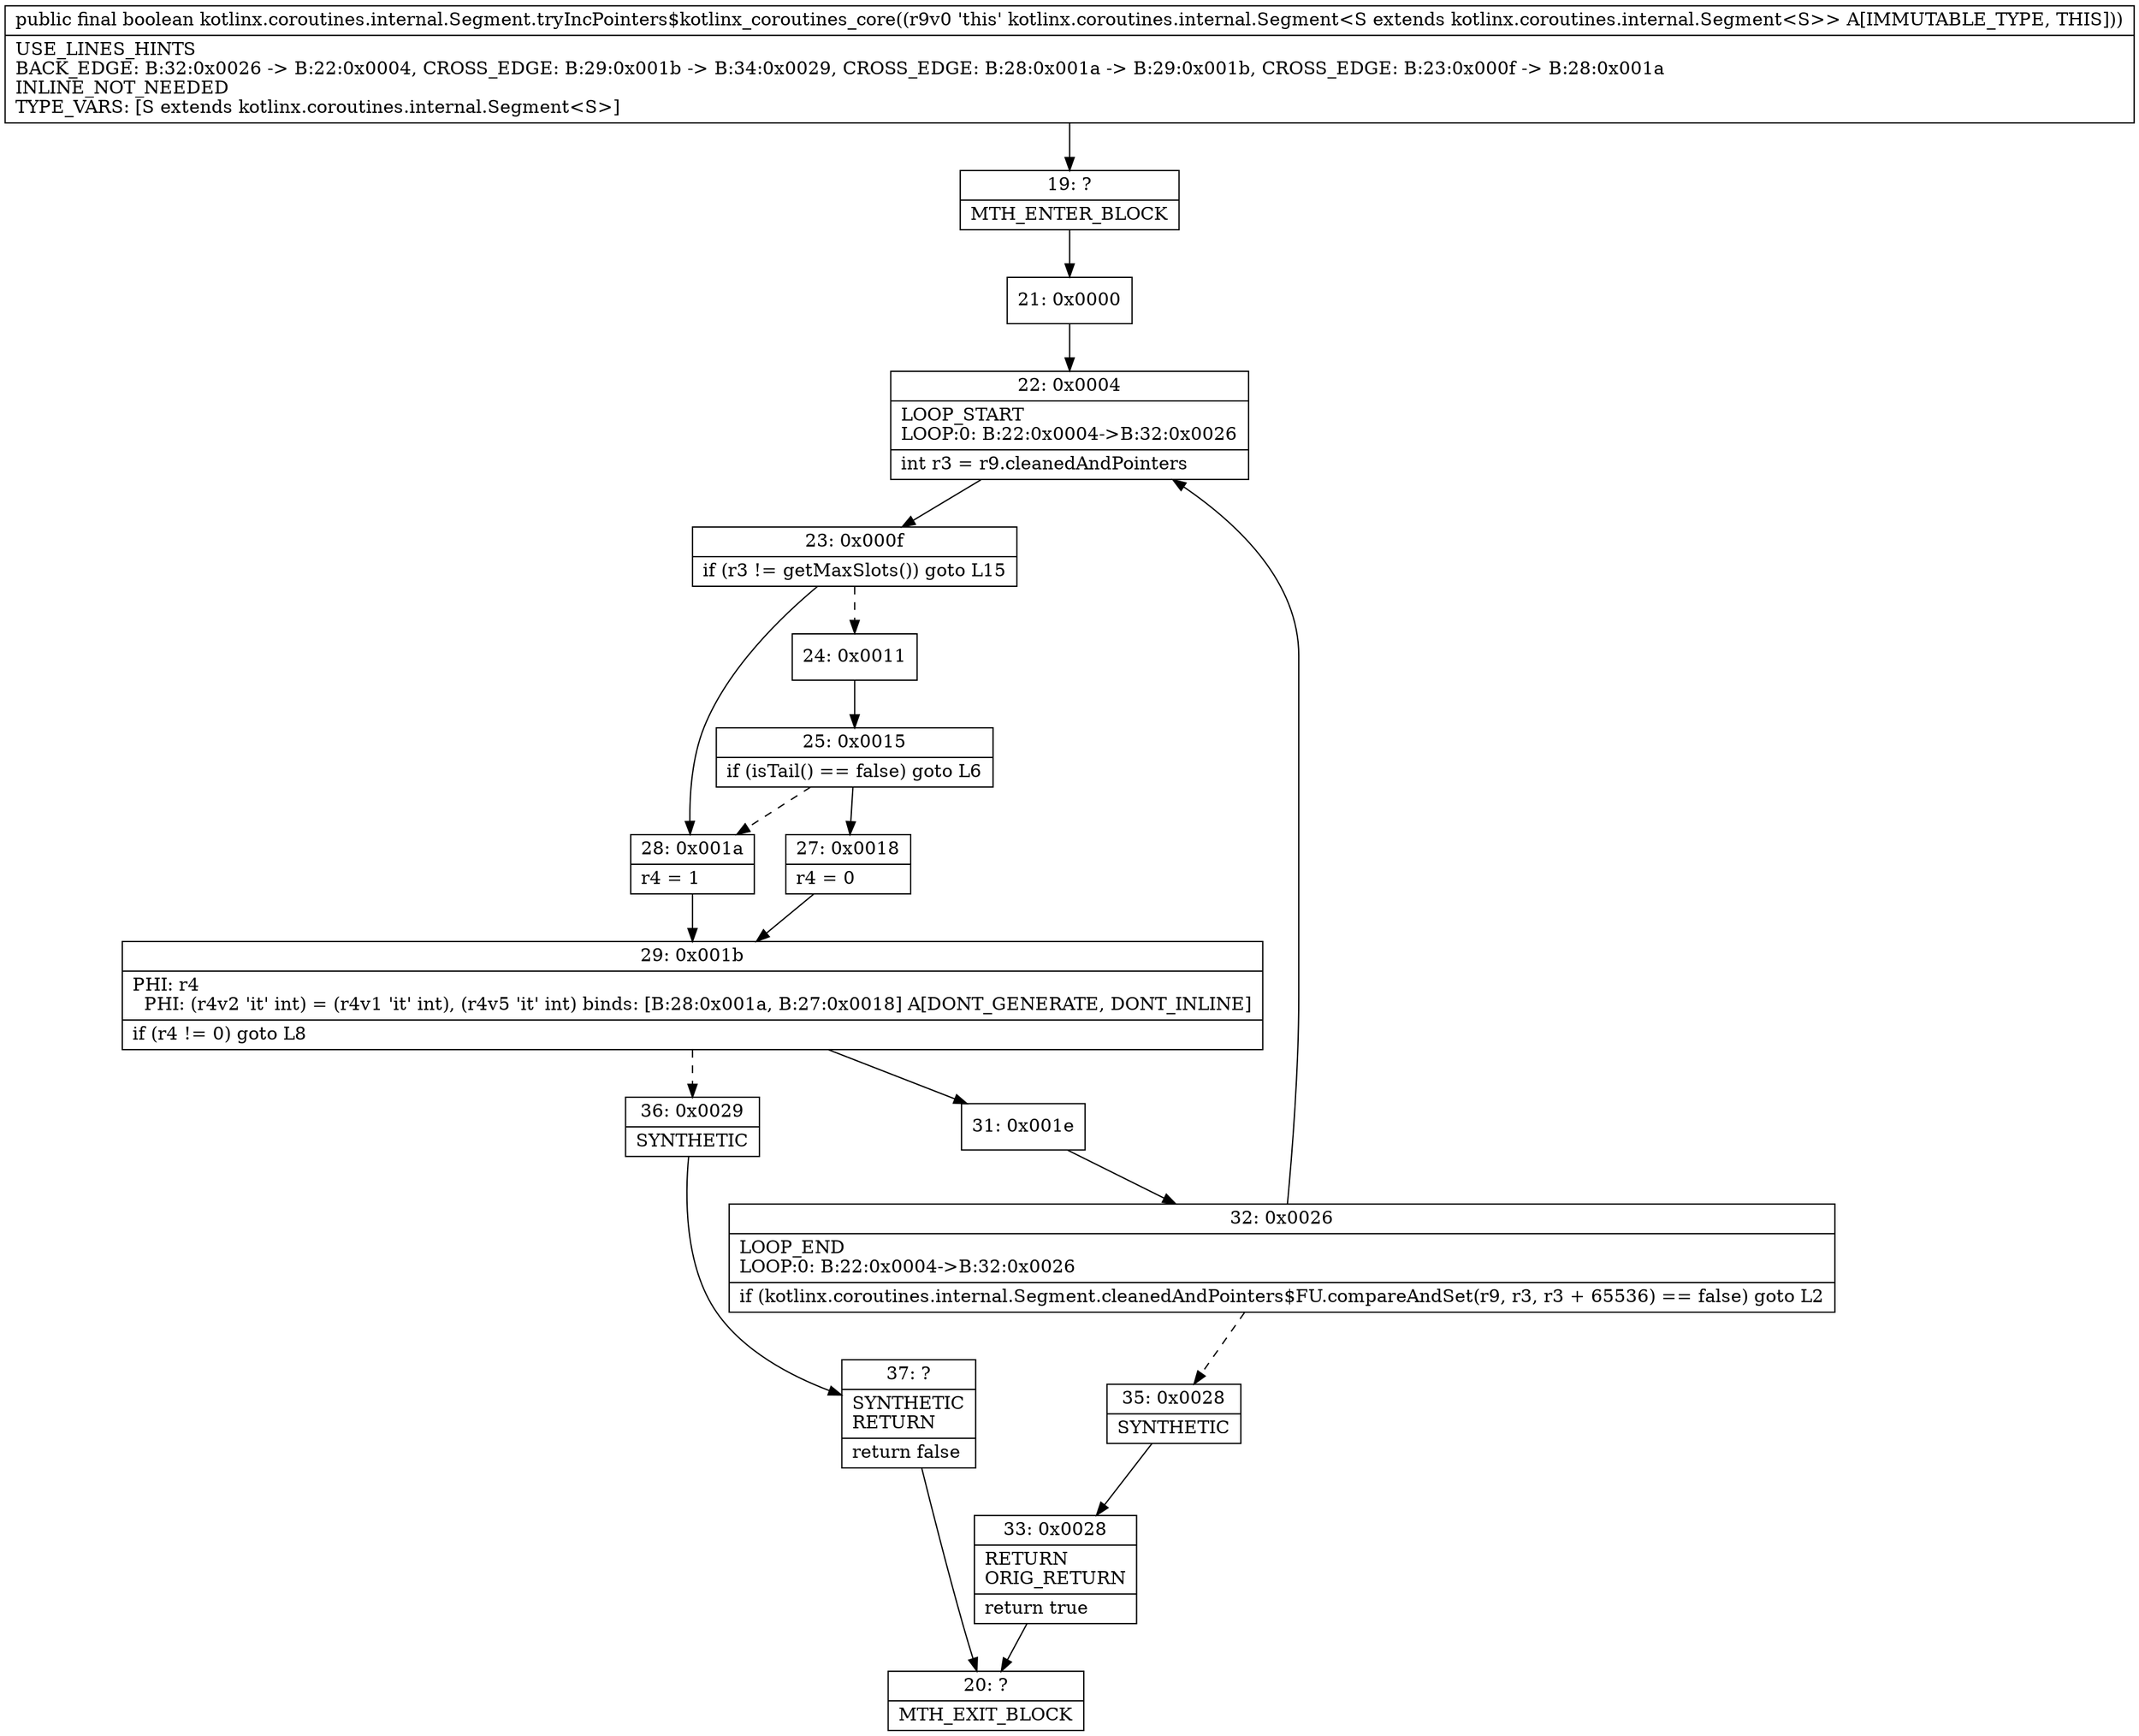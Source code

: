 digraph "CFG forkotlinx.coroutines.internal.Segment.tryIncPointers$kotlinx_coroutines_core()Z" {
Node_19 [shape=record,label="{19\:\ ?|MTH_ENTER_BLOCK\l}"];
Node_21 [shape=record,label="{21\:\ 0x0000}"];
Node_22 [shape=record,label="{22\:\ 0x0004|LOOP_START\lLOOP:0: B:22:0x0004\-\>B:32:0x0026\l|int r3 = r9.cleanedAndPointers\l}"];
Node_23 [shape=record,label="{23\:\ 0x000f|if (r3 != getMaxSlots()) goto L15\l}"];
Node_24 [shape=record,label="{24\:\ 0x0011}"];
Node_25 [shape=record,label="{25\:\ 0x0015|if (isTail() == false) goto L6\l}"];
Node_27 [shape=record,label="{27\:\ 0x0018|r4 = 0\l}"];
Node_29 [shape=record,label="{29\:\ 0x001b|PHI: r4 \l  PHI: (r4v2 'it' int) = (r4v1 'it' int), (r4v5 'it' int) binds: [B:28:0x001a, B:27:0x0018] A[DONT_GENERATE, DONT_INLINE]\l|if (r4 != 0) goto L8\l}"];
Node_31 [shape=record,label="{31\:\ 0x001e}"];
Node_32 [shape=record,label="{32\:\ 0x0026|LOOP_END\lLOOP:0: B:22:0x0004\-\>B:32:0x0026\l|if (kotlinx.coroutines.internal.Segment.cleanedAndPointers$FU.compareAndSet(r9, r3, r3 + 65536) == false) goto L2\l}"];
Node_35 [shape=record,label="{35\:\ 0x0028|SYNTHETIC\l}"];
Node_33 [shape=record,label="{33\:\ 0x0028|RETURN\lORIG_RETURN\l|return true\l}"];
Node_20 [shape=record,label="{20\:\ ?|MTH_EXIT_BLOCK\l}"];
Node_36 [shape=record,label="{36\:\ 0x0029|SYNTHETIC\l}"];
Node_37 [shape=record,label="{37\:\ ?|SYNTHETIC\lRETURN\l|return false\l}"];
Node_28 [shape=record,label="{28\:\ 0x001a|r4 = 1\l}"];
MethodNode[shape=record,label="{public final boolean kotlinx.coroutines.internal.Segment.tryIncPointers$kotlinx_coroutines_core((r9v0 'this' kotlinx.coroutines.internal.Segment\<S extends kotlinx.coroutines.internal.Segment\<S\>\> A[IMMUTABLE_TYPE, THIS]))  | USE_LINES_HINTS\lBACK_EDGE: B:32:0x0026 \-\> B:22:0x0004, CROSS_EDGE: B:29:0x001b \-\> B:34:0x0029, CROSS_EDGE: B:28:0x001a \-\> B:29:0x001b, CROSS_EDGE: B:23:0x000f \-\> B:28:0x001a\lINLINE_NOT_NEEDED\lTYPE_VARS: [S extends kotlinx.coroutines.internal.Segment\<S\>]\l}"];
MethodNode -> Node_19;Node_19 -> Node_21;
Node_21 -> Node_22;
Node_22 -> Node_23;
Node_23 -> Node_24[style=dashed];
Node_23 -> Node_28;
Node_24 -> Node_25;
Node_25 -> Node_27;
Node_25 -> Node_28[style=dashed];
Node_27 -> Node_29;
Node_29 -> Node_31;
Node_29 -> Node_36[style=dashed];
Node_31 -> Node_32;
Node_32 -> Node_22;
Node_32 -> Node_35[style=dashed];
Node_35 -> Node_33;
Node_33 -> Node_20;
Node_36 -> Node_37;
Node_37 -> Node_20;
Node_28 -> Node_29;
}

